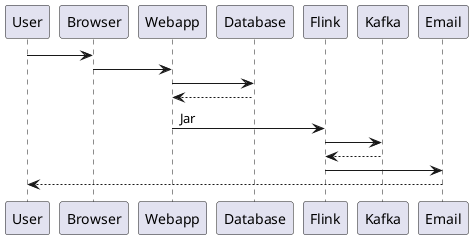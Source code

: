 Osmalert Sequence Diagram (draft)



@startuml
'participant User
'participant Browser
'participant Webapp
'participant Database
'participant "Flink Cluster" as Flink
'participant Kafka
'participant Email

User -> Browser:
Browser -> Webapp:
Webapp -> Database:
Database --> Webapp
Webapp -> Flink: Jar
Flink -> Kafka:
Kafka --> Flink:
Flink -> Email:
Email --> User:
@enduml